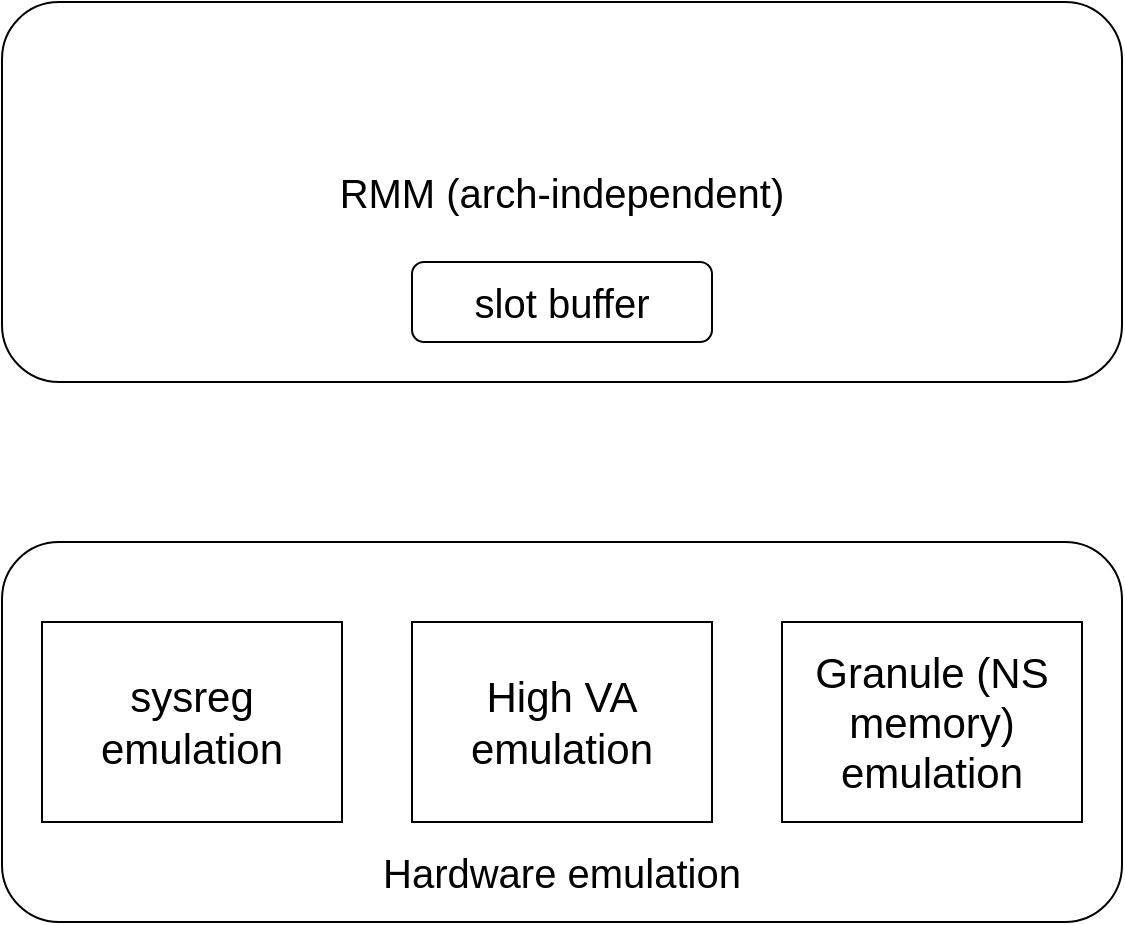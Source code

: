 <mxfile version="20.8.23" type="github">
  <diagram name="第 1 页" id="_ft1_ogU57z6ifeGg3HV">
    <mxGraphModel dx="1411" dy="854" grid="1" gridSize="10" guides="1" tooltips="1" connect="1" arrows="1" fold="1" page="1" pageScale="1" pageWidth="2339" pageHeight="3300" math="0" shadow="0">
      <root>
        <mxCell id="0" />
        <mxCell id="1" parent="0" />
        <mxCell id="WEMd-4f8y04v5PAI4ZZ1-1" value="&lt;font style=&quot;font-size: 20px;&quot;&gt;RMM (arch-independent)&lt;/font&gt;" style="rounded=1;whiteSpace=wrap;html=1;" vertex="1" parent="1">
          <mxGeometry x="500" y="200" width="560" height="190" as="geometry" />
        </mxCell>
        <mxCell id="WEMd-4f8y04v5PAI4ZZ1-2" value="slot buffer" style="rounded=1;whiteSpace=wrap;html=1;fontSize=20;" vertex="1" parent="1">
          <mxGeometry x="705" y="330" width="150" height="40" as="geometry" />
        </mxCell>
        <mxCell id="WEMd-4f8y04v5PAI4ZZ1-3" value="" style="rounded=1;whiteSpace=wrap;html=1;" vertex="1" parent="1">
          <mxGeometry x="500" y="470" width="560" height="190" as="geometry" />
        </mxCell>
        <mxCell id="WEMd-4f8y04v5PAI4ZZ1-4" value="Hardware emulation" style="text;html=1;strokeColor=none;fillColor=none;align=center;verticalAlign=middle;whiteSpace=wrap;rounded=0;fontSize=20;" vertex="1" parent="1">
          <mxGeometry x="650" y="620" width="260" height="30" as="geometry" />
        </mxCell>
        <mxCell id="WEMd-4f8y04v5PAI4ZZ1-6" value="&lt;font style=&quot;font-size: 21px;&quot;&gt;sysreg emulation&lt;/font&gt;" style="rounded=0;whiteSpace=wrap;html=1;fontSize=20;" vertex="1" parent="1">
          <mxGeometry x="520" y="510" width="150" height="100" as="geometry" />
        </mxCell>
        <mxCell id="WEMd-4f8y04v5PAI4ZZ1-7" value="&lt;font style=&quot;font-size: 21px;&quot;&gt;High VA emulation&lt;/font&gt;" style="rounded=0;whiteSpace=wrap;html=1;fontSize=20;" vertex="1" parent="1">
          <mxGeometry x="705" y="510" width="150" height="100" as="geometry" />
        </mxCell>
        <mxCell id="WEMd-4f8y04v5PAI4ZZ1-8" value="&lt;font style=&quot;font-size: 21px;&quot;&gt;Granule (NS memory) emulation&lt;/font&gt;" style="rounded=0;whiteSpace=wrap;html=1;fontSize=20;" vertex="1" parent="1">
          <mxGeometry x="890" y="510" width="150" height="100" as="geometry" />
        </mxCell>
      </root>
    </mxGraphModel>
  </diagram>
</mxfile>
